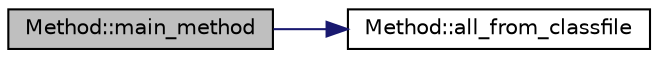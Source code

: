 digraph "Method::main_method"
{
  bgcolor="transparent";
  edge [fontname="Helvetica",fontsize="10",labelfontname="Helvetica",labelfontsize="10"];
  node [fontname="Helvetica",fontsize="10",shape=record];
  rankdir="LR";
  Node47 [label="Method::main_method",height=0.2,width=0.4,color="black", fillcolor="grey75", style="filled", fontcolor="black"];
  Node47 -> Node48 [color="midnightblue",fontsize="10",style="solid"];
  Node48 [label="Method::all_from_classfile",height=0.2,width=0.4,color="black",URL="$classMethod.html#a7b631e75e7438bb79c285b1bc6a712ab",tooltip="Returns all the methods referenced in file. "];
}

